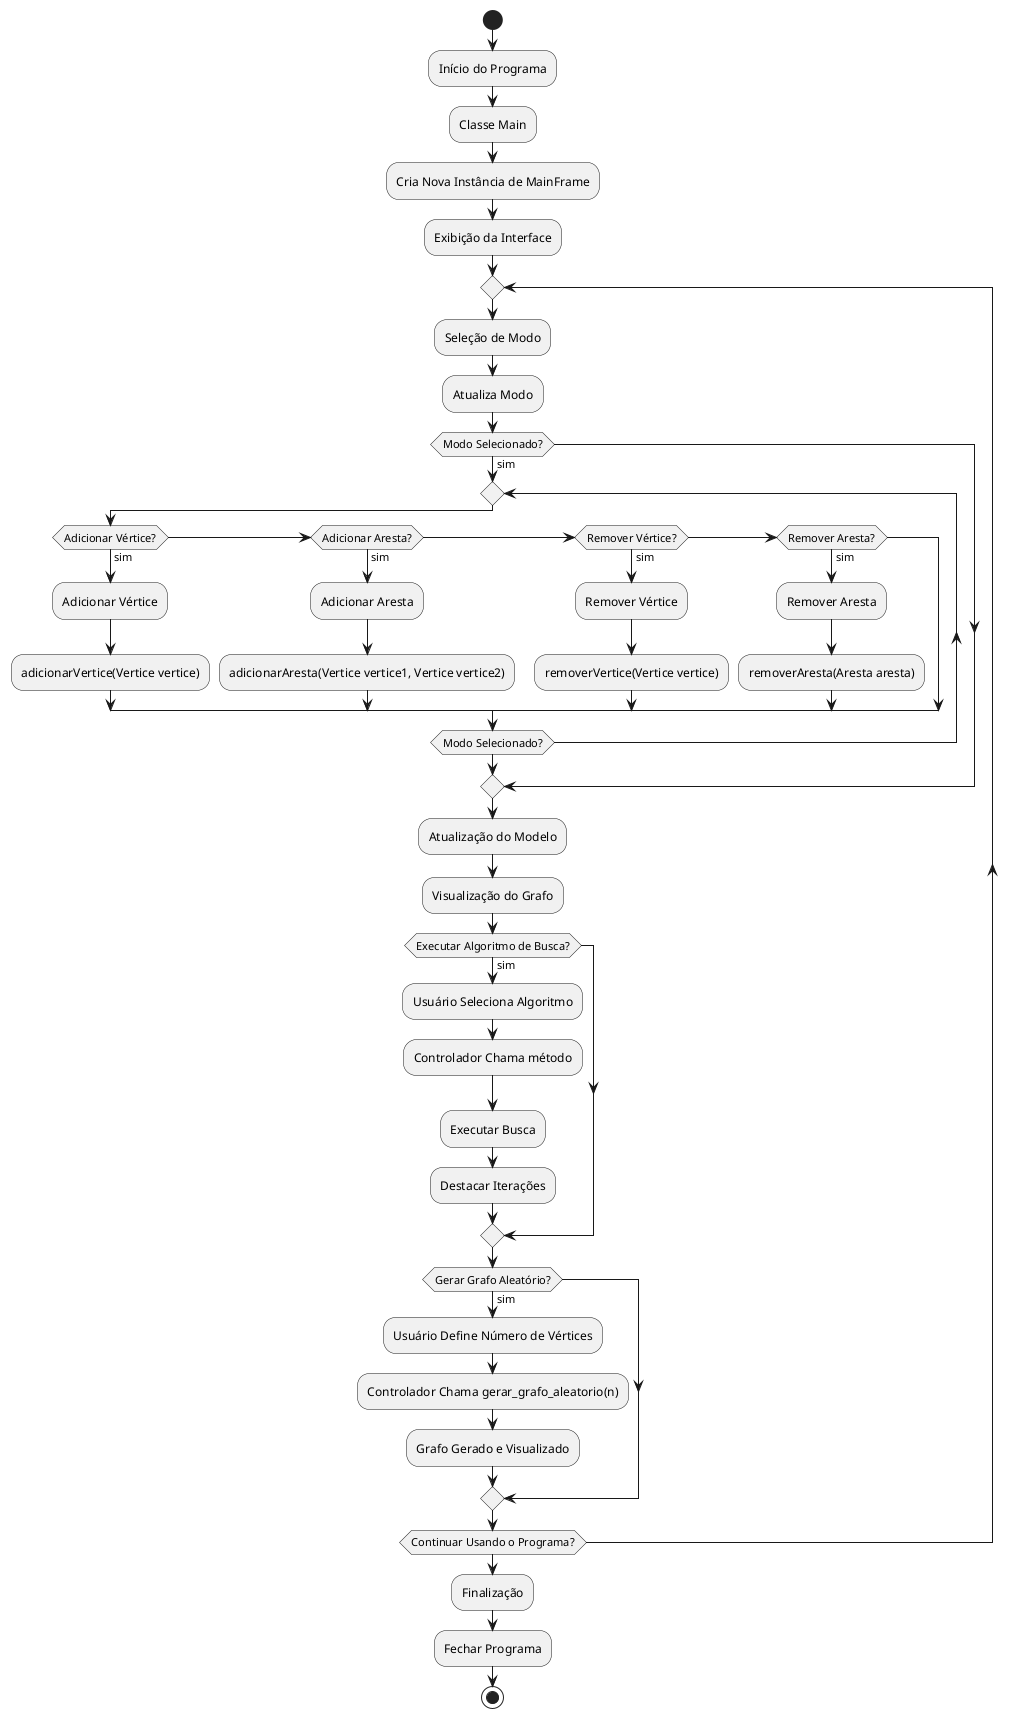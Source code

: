 @startuml fluxo
start

:Início do Programa;
:Classe Main;

:Cria Nova Instância de MainFrame;

:Exibição da Interface;

repeat
  :Seleção de Modo;
  :Atualiza Modo;
  
  if (Modo Selecionado?) then (sim)
    repeat
      if (Adicionar Vértice?) then (sim)
        :Adicionar Vértice;
        :adicionarVertice(Vertice vertice);
      else if (Adicionar Aresta?) then (sim)
        :Adicionar Aresta;
        :adicionarAresta(Vertice vertice1, Vertice vertice2);
      else if (Remover Vértice?) then (sim)
        :Remover Vértice;
        :removerVertice(Vertice vertice);
      else if (Remover Aresta?) then (sim)
        :Remover Aresta;
        :removerAresta(Aresta aresta);
      endif
    repeat while (Modo Selecionado?)
  endif

  :Atualização do Modelo;
  :Visualização do Grafo;

  if (Executar Algoritmo de Busca?) then (sim)
    :Usuário Seleciona Algoritmo;
    :Controlador Chama método;
    :Executar Busca;
    :Destacar Iterações;
  endif

  if (Gerar Grafo Aleatório?) then (sim)
    :Usuário Define Número de Vértices;
    :Controlador Chama gerar_grafo_aleatorio(n);
    :Grafo Gerado e Visualizado;
  endif

repeat while (Continuar Usando o Programa?)

:Finalização;
:Fechar Programa;

stop
@enduml